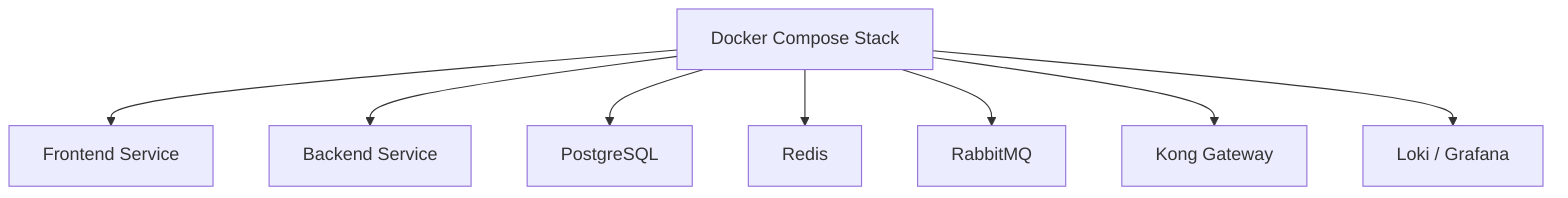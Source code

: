 graph TD
  A[Docker Compose Stack]
  A --> B[Frontend Service]
  A --> C[Backend Service]
  A --> D[PostgreSQL]
  A --> E[Redis]
  A --> F[RabbitMQ]
  A --> G[Kong Gateway]
  A --> H[Loki / Grafana]